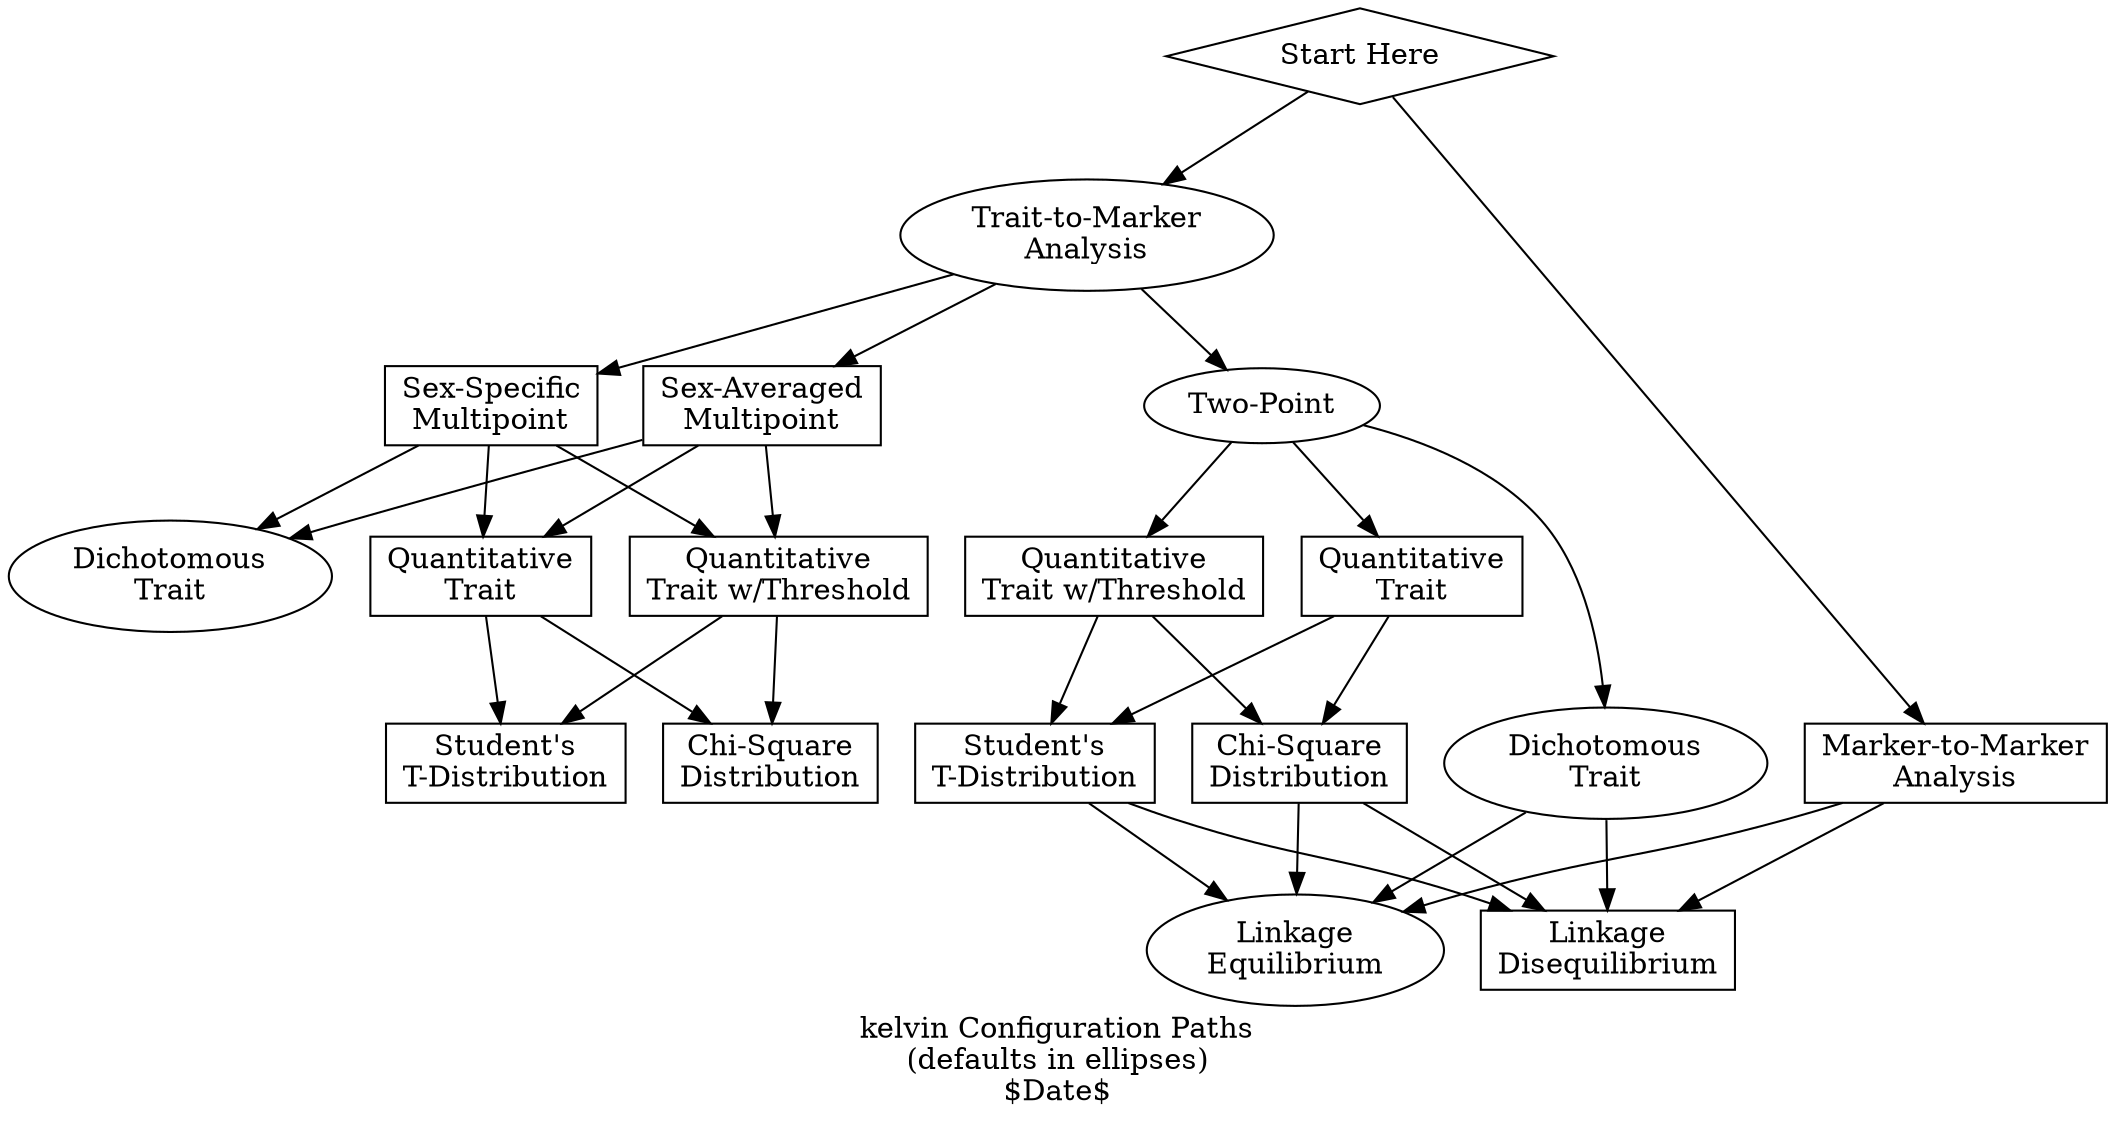 digraph kelvin_conf {
	label="kelvin Configuration Paths\n(defaults in ellipses)\n$Date$"
	"start" [shape=diamond, label="Start Here", height=.1, width=.1] ;
	"MM" [shape=box, label="Marker-to-Marker\nAnalysis"] ;
	"TM" [shape=ellipse, label="Trait-to-Marker\nAnalysis"] ;
	"TP" [shape=ellipse, label="Two-Point"] ;
	"DTTP" [shape=ellipse, label="Dichotomous\nTrait"] ;
	"DTMP" [shape=ellipse, label="Dichotomous\nTrait"] ;
	"LE" [shape=ellipse, label="Linkage\nEquilibrium\n"] ;
	"SA" [shape=box, label="Sex-Averaged\nMultipoint"] ;
	"SS" [shape=box, label="Sex-Specific\nMultipoint"] ;
	"QTTP" [shape=box, label="Quantitative\nTrait"] ;
	"QTMP" [shape=box, label="Quantitative\nTrait"] ;
	"LD" [shape=box, label="Linkage\nDisequilibrium"] ;
	"CTTP" [shape=box, label="Quantitative\nTrait w/Threshold"] ;
	"CTMP"  [shape=box, label="Quantitative\nTrait w/Threshold"] ;
	"CS" [shape=box, label="Chi-Square\nDistribution"] ;
	"TD" [shape=box, label="Student's\nT-Distribution"] ;
	"CSTP" [shape=box, label="Chi-Square\nDistribution"] ;
	"TDTP" [shape=box, label="Student's\nT-Distribution"] ;

	"start" -> "MM" ;
	"start" -> "TM" ;
	"MM" -> "LE" ;
	"MM" -> "LD" ;
	"TM" -> "TP" ;
	"TM" -> "SA" ;
	"TM" -> "SS" ;
	"TP" -> "DTTP" ;
	"TP" -> "QTTP" ;
	"TP" -> "CTTP" ;
	"SA" -> "DTMP" ;
	"SA" -> "QTMP" ;
	"SA" -> "CTMP" ;
	"SS" -> "DTMP" ;
	"SS" -> "QTMP" ;
	"SS" -> "CTMP" ;
	"DTTP" -> "LE" ;
	"DTTP" -> "LD" ;
	"CTTP" -> "CSTP" ;
	"CTTP" -> "TDTP" ;
	"QTTP" -> "CSTP" ;
	"QTTP" -> "TDTP" ;
	"QTMP" -> "CS" ;
	"QTMP" -> "TD" ;
	"CTMP" -> "CS" ;
	"CTMP" -> "TD" ;
	"CSTP" -> "LE" ;
	"CSTP" -> "LD" ;
	"TDTP" -> "LE" ;
	"TDTP" -> "LD" ;

}
